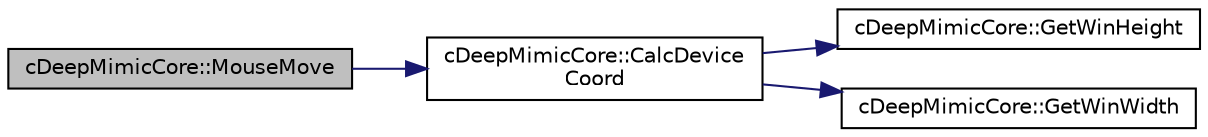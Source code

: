 digraph "cDeepMimicCore::MouseMove"
{
 // LATEX_PDF_SIZE
  edge [fontname="Helvetica",fontsize="10",labelfontname="Helvetica",labelfontsize="10"];
  node [fontname="Helvetica",fontsize="10",shape=record];
  rankdir="LR";
  Node1 [label="cDeepMimicCore::MouseMove",height=0.2,width=0.4,color="black", fillcolor="grey75", style="filled", fontcolor="black",tooltip=" "];
  Node1 -> Node2 [color="midnightblue",fontsize="10",style="solid",fontname="Helvetica"];
  Node2 [label="cDeepMimicCore::CalcDevice\lCoord",height=0.2,width=0.4,color="black", fillcolor="white", style="filled",URL="$classc_deep_mimic_core.html#abc20315c20d02b5a9788cd2af1620baa",tooltip=" "];
  Node2 -> Node3 [color="midnightblue",fontsize="10",style="solid",fontname="Helvetica"];
  Node3 [label="cDeepMimicCore::GetWinHeight",height=0.2,width=0.4,color="black", fillcolor="white", style="filled",URL="$classc_deep_mimic_core.html#a0dcf66d89b0cd8c44df63bdc7664223b",tooltip=" "];
  Node2 -> Node4 [color="midnightblue",fontsize="10",style="solid",fontname="Helvetica"];
  Node4 [label="cDeepMimicCore::GetWinWidth",height=0.2,width=0.4,color="black", fillcolor="white", style="filled",URL="$classc_deep_mimic_core.html#a5654e21f732b12a9c9d4e99b189282f3",tooltip=" "];
}
